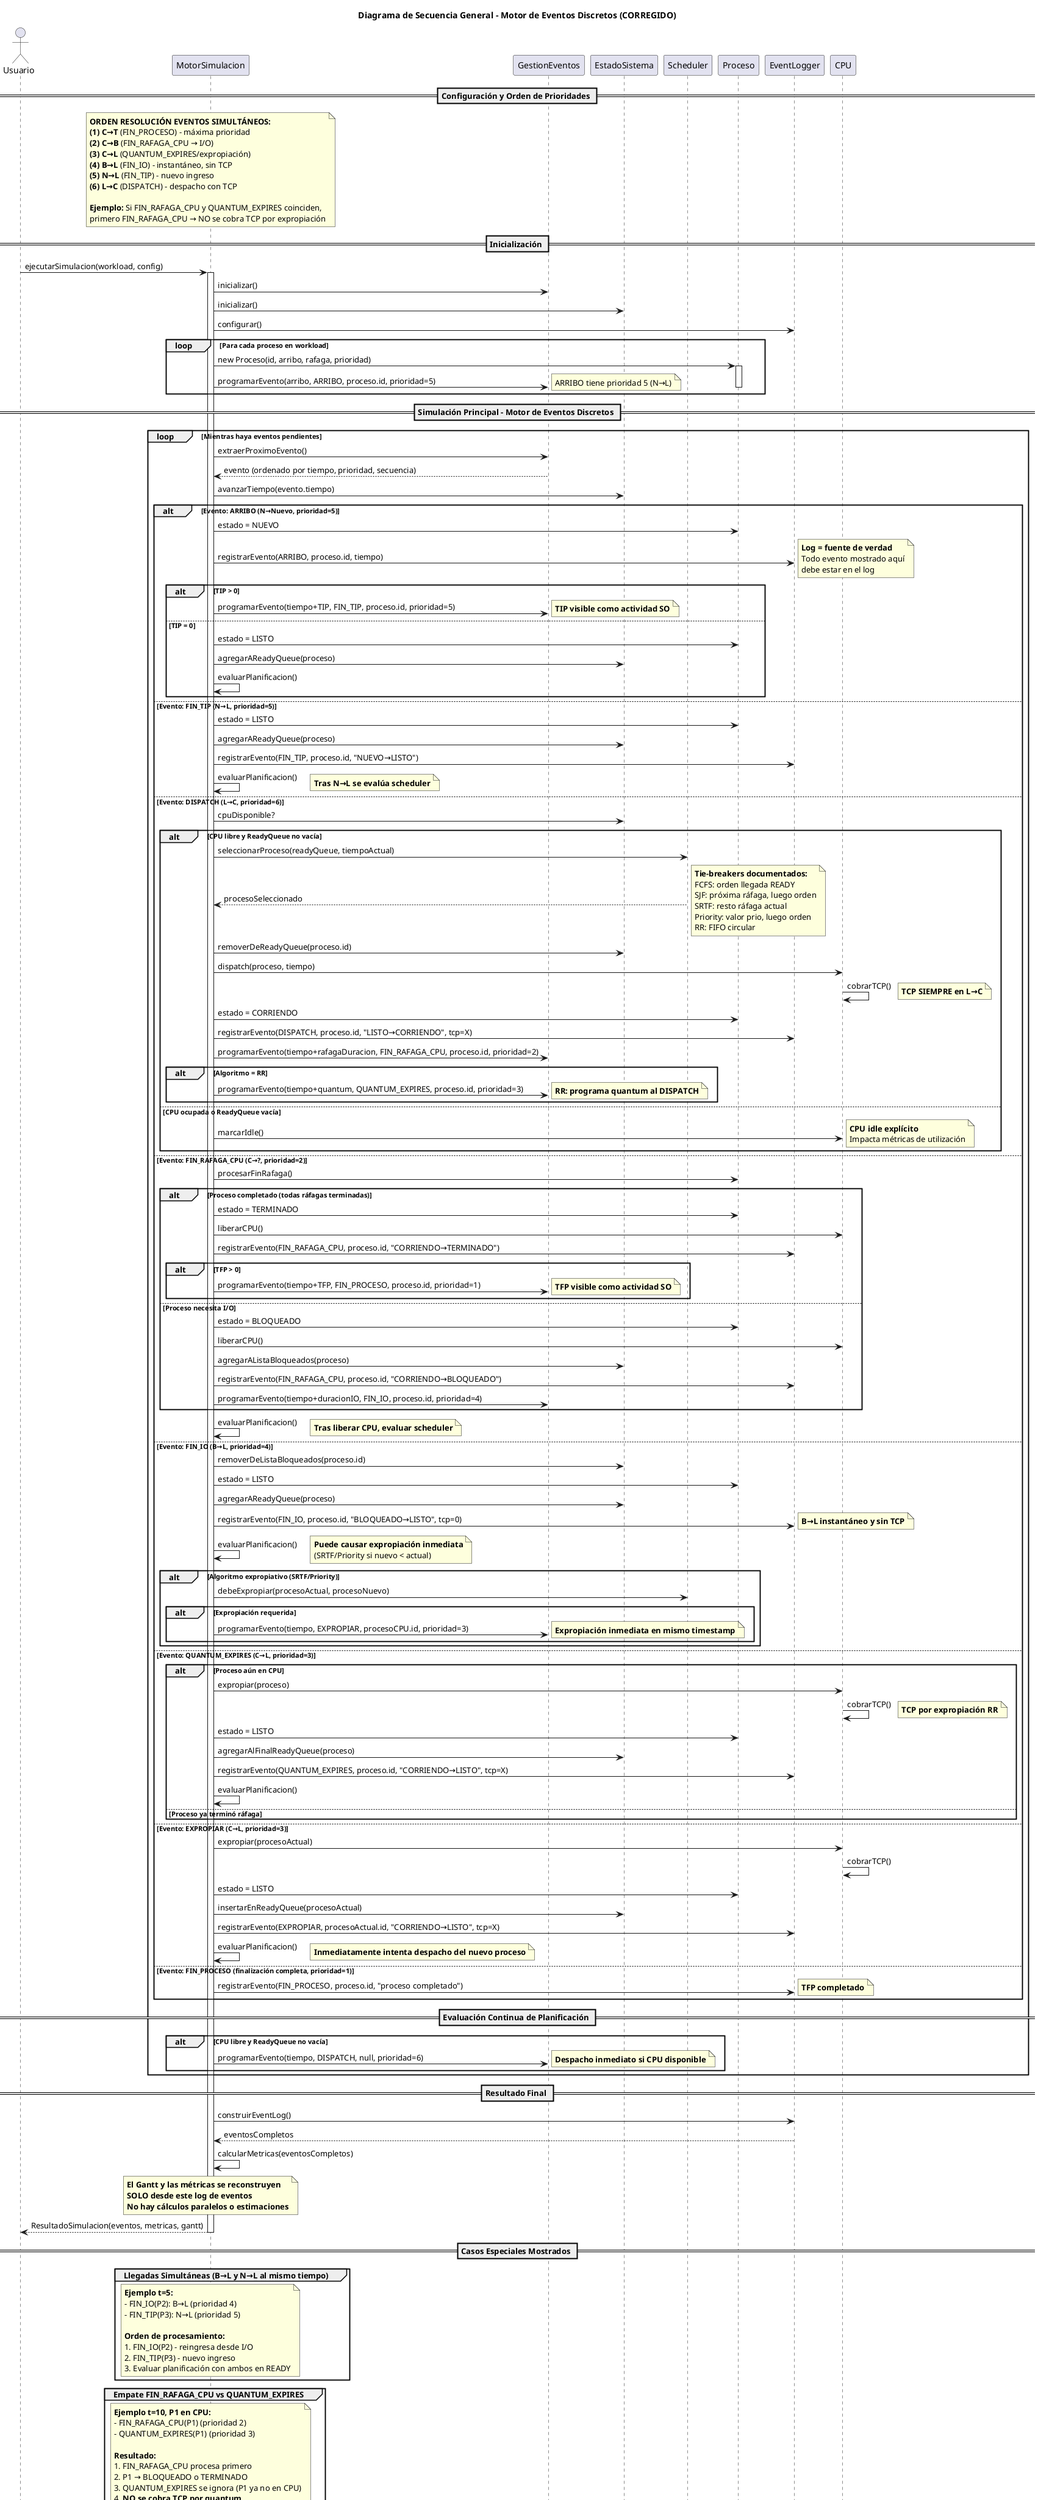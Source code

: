 @startuml
title Diagrama de Secuencia General - Motor de Eventos Discretos (CORREGIDO)
actor Usuario
participant "MotorSimulacion" as Motor
participant "GestionEventos" as Eventos
participant "EstadoSistema" as Estado
participant "Scheduler" as Scheduler
participant "Proceso" as Proc
participant "EventLogger" as Logger
participant "CPU" as CPU

== Configuración y Orden de Prioridades ==
note over Motor
**ORDEN RESOLUCIÓN EVENTOS SIMULTÁNEOS:**
**(1) C→T** (FIN_PROCESO) - máxima prioridad
**(2) C→B** (FIN_RAFAGA_CPU → I/O)
**(3) C→L** (QUANTUM_EXPIRES/expropiación)
**(4) B→L** (FIN_IO) - instantáneo, sin TCP
**(5) N→L** (FIN_TIP) - nuevo ingreso
**(6) L→C** (DISPATCH) - despacho con TCP

**Ejemplo:** Si FIN_RAFAGA_CPU y QUANTUM_EXPIRES coinciden,
primero FIN_RAFAGA_CPU → NO se cobra TCP por expropiación
end note

== Inicialización ==
Usuario -> Motor: ejecutarSimulacion(workload, config)
activate Motor
Motor -> Eventos: inicializar()
Motor -> Estado: inicializar()
Motor -> Logger: configurar()

loop Para cada proceso en workload
    Motor -> Proc: new Proceso(id, arribo, rafaga, prioridad)
    activate Proc
    Motor -> Eventos: programarEvento(arribo, ARRIBO, proceso.id, prioridad=5)
    note right: ARRIBO tiene prioridad 5 (N→L)
    deactivate Proc
end

== Simulación Principal - Motor de Eventos Discretos ==
loop Mientras haya eventos pendientes
    Motor -> Eventos: extraerProximoEvento()
    Eventos --> Motor: evento (ordenado por tiempo, prioridad, secuencia)
    Motor -> Estado: avanzarTiempo(evento.tiempo)
    
    alt Evento: ARRIBO (N→Nuevo, prioridad=5)
        Motor -> Proc: estado = NUEVO
        Motor -> Logger: registrarEvento(ARRIBO, proceso.id, tiempo)
        note right: **Log = fuente de verdad**\nTodo evento mostrado aquí\ndebe estar en el log
        
        alt TIP > 0
            Motor -> Eventos: programarEvento(tiempo+TIP, FIN_TIP, proceso.id, prioridad=5)
            note right: **TIP visible como actividad SO**
        else TIP = 0
            Motor -> Proc: estado = LISTO
            Motor -> Estado: agregarAReadyQueue(proceso)
            Motor -> Motor: evaluarPlanificacion()
        end
        
    else Evento: FIN_TIP (N→L, prioridad=5)
        Motor -> Proc: estado = LISTO
        Motor -> Estado: agregarAReadyQueue(proceso)
        Motor -> Logger: registrarEvento(FIN_TIP, proceso.id, "NUEVO→LISTO")
        Motor -> Motor: evaluarPlanificacion()
        note right: **Tras N→L se evalúa scheduler**
        
    else Evento: DISPATCH (L→C, prioridad=6)
        Motor -> Estado: cpuDisponible?
        alt CPU libre y ReadyQueue no vacía
            Motor -> Scheduler: seleccionarProceso(readyQueue, tiempoActual)
            Scheduler --> Motor: procesoSeleccionado
            note right: **Tie-breakers documentados:**\nFCFS: orden llegada READY\nSJF: próxima ráfaga, luego orden\nSRTF: resto ráfaga actual\nPriority: valor prio, luego orden\nRR: FIFO circular
            
            Motor -> Estado: removerDeReadyQueue(proceso.id)
            Motor -> CPU: dispatch(proceso, tiempo)
            CPU -> CPU: cobrarTCP()
            note right: **TCP SIEMPRE en L→C**
            Motor -> Proc: estado = CORRIENDO
            Motor -> Logger: registrarEvento(DISPATCH, proceso.id, "LISTO→CORRIENDO", tcp=X)
            
            Motor -> Eventos: programarEvento(tiempo+rafagaDuracion, FIN_RAFAGA_CPU, proceso.id, prioridad=2)
            
            alt Algoritmo = RR
                Motor -> Eventos: programarEvento(tiempo+quantum, QUANTUM_EXPIRES, proceso.id, prioridad=3)
                note right: **RR: programa quantum al DISPATCH**
            end
            
        else CPU ocupada o ReadyQueue vacía
            Motor -> CPU: marcarIdle()
            note right: **CPU idle explícito**\nImpacta métricas de utilización
        end
        
    else Evento: FIN_RAFAGA_CPU (C→?, prioridad=2)
        Motor -> Proc: procesarFinRafaga()
        
        alt Proceso completado (todas ráfagas terminadas)
            Motor -> Proc: estado = TERMINADO  
            Motor -> CPU: liberarCPU()
            Motor -> Logger: registrarEvento(FIN_RAFAGA_CPU, proceso.id, "CORRIENDO→TERMINADO")
            
            alt TFP > 0
                Motor -> Eventos: programarEvento(tiempo+TFP, FIN_PROCESO, proceso.id, prioridad=1)
                note right: **TFP visible como actividad SO**
            end
            
        else Proceso necesita I/O  
            Motor -> Proc: estado = BLOQUEADO
            Motor -> CPU: liberarCPU()
            Motor -> Estado: agregarAListaBloqueados(proceso)
            Motor -> Logger: registrarEvento(FIN_RAFAGA_CPU, proceso.id, "CORRIENDO→BLOQUEADO")
            Motor -> Eventos: programarEvento(tiempo+duracionIO, FIN_IO, proceso.id, prioridad=4)
        end
        
        Motor -> Motor: evaluarPlanificacion()
        note right: **Tras liberar CPU, evaluar scheduler**
        
    else Evento: FIN_IO (B→L, prioridad=4)
        Motor -> Estado: removerDeListaBloqueados(proceso.id)
        Motor -> Proc: estado = LISTO
        Motor -> Estado: agregarAReadyQueue(proceso)
        Motor -> Logger: registrarEvento(FIN_IO, proceso.id, "BLOQUEADO→LISTO", tcp=0)
        note right: **B→L instantáneo y sin TCP**
        
        Motor -> Motor: evaluarPlanificacion()
        note right: **Puede causar expropiación inmediata**\n(SRTF/Priority si nuevo < actual)
        
        alt Algoritmo expropiativo (SRTF/Priority)
            Motor -> Scheduler: debeExpropiar(procesoActual, procesoNuevo)
            alt Expropiación requerida
                Motor -> Eventos: programarEvento(tiempo, EXPROPIAR, procesoCPU.id, prioridad=3)
                note right: **Expropiación inmediata en mismo timestamp**
            end
        end
        
    else Evento: QUANTUM_EXPIRES (C→L, prioridad=3)
        alt Proceso aún en CPU
            Motor -> CPU: expropiar(proceso)
            CPU -> CPU: cobrarTCP()
            note right: **TCP por expropiación RR**
            Motor -> Proc: estado = LISTO  
            Motor -> Estado: agregarAlFinalReadyQueue(proceso)
            Motor -> Logger: registrarEvento(QUANTUM_EXPIRES, proceso.id, "CORRIENDO→LISTO", tcp=X)
            
            Motor -> Motor: evaluarPlanificacion()
        else Proceso ya terminó ráfaga
            note right: **Si FIN_RAFAGA_CPU ocurrió primero,**\n**este evento se ignora (no TCP)**
        end
        
    else Evento: EXPROPIAR (C→L, prioridad=3)
        Motor -> CPU: expropiar(procesoActual)
        CPU -> CPU: cobrarTCP()
        Motor -> Proc: estado = LISTO
        Motor -> Estado: insertarEnReadyQueue(procesoActual) 
        Motor -> Logger: registrarEvento(EXPROPIAR, procesoActual.id, "CORRIENDO→LISTO", tcp=X)
        
        Motor -> Motor: evaluarPlanificacion()
        note right: **Inmediatamente intenta despacho del nuevo proceso**
        
    else Evento: FIN_PROCESO (finalización completa, prioridad=1)
        Motor -> Logger: registrarEvento(FIN_PROCESO, proceso.id, "proceso completado")
        note right: **TFP completado**
    end
    
    == Evaluación Continua de Planificación ==
    alt CPU libre y ReadyQueue no vacía
        Motor -> Eventos: programarEvento(tiempo, DISPATCH, null, prioridad=6)
        note right: **Despacho inmediato si CPU disponible**
    end
end

== Resultado Final ==
Motor -> Logger: construirEventLog()
Logger --> Motor: eventosCompletos
Motor -> Motor: calcularMetricas(eventosCompletos)
note over Motor
**El Gantt y las métricas se reconstruyen**
**SOLO desde este log de eventos**
**No hay cálculos paralelos o estimaciones**
end note

Motor --> Usuario: ResultadoSimulacion(eventos, metricas, gantt)
deactivate Motor

== Casos Especiales Mostrados ==
group Llegadas Simultáneas (B→L y N→L al mismo tiempo)
    note over Motor
    **Ejemplo t=5:**
    - FIN_IO(P2): B→L (prioridad 4) 
    - FIN_TIP(P3): N→L (prioridad 5)
    
    **Orden de procesamiento:**
    1. FIN_IO(P2) - reingresa desde I/O
    2. FIN_TIP(P3) - nuevo ingreso
    3. Evaluar planificación con ambos en READY
    end note
end

group Empate FIN_RAFAGA_CPU vs QUANTUM_EXPIRES
    note over Motor
    **Ejemplo t=10, P1 en CPU:**
    - FIN_RAFAGA_CPU(P1) (prioridad 2)
    - QUANTUM_EXPIRES(P1) (prioridad 3)
    
    **Resultado:**
    1. FIN_RAFAGA_CPU procesa primero
    2. P1 → BLOQUEADO o TERMINADO
    3. QUANTUM_EXPIRES se ignora (P1 ya no en CPU)
    4. **NO se cobra TCP por quantum**
    end note
end

@enduml